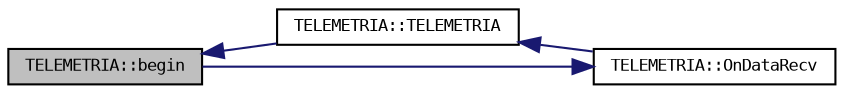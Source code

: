 digraph "TELEMETRIA::begin"
{
  bgcolor="transparent";
  edge [fontname="DejaVuSansMono",fontsize="8",labelfontname="DejaVuSansMono",labelfontsize="8"];
  node [fontname="DejaVuSansMono",fontsize="8",shape=record];
  rankdir="LR";
  Node13 [label="TELEMETRIA::begin",height=0.2,width=0.4,color="black", fillcolor="grey75", style="filled", fontcolor="black"];
  Node13 -> Node14 [dir="back",color="midnightblue",fontsize="8",style="solid",fontname="DejaVuSansMono"];
  Node14 [label="TELEMETRIA::TELEMETRIA",height=0.2,width=0.4,color="black",URL="$classTELEMETRIA.html#ae47c01609eec8284a663dd66e0d7c632"];
  Node14 -> Node15 [dir="back",color="midnightblue",fontsize="8",style="solid",fontname="DejaVuSansMono"];
  Node15 [label="TELEMETRIA::OnDataRecv",height=0.2,width=0.4,color="black",URL="$classTELEMETRIA.html#ace27ccd5888ebc3802a4eb22cc3fd9da"];
  Node15 -> Node13 [dir="back",color="midnightblue",fontsize="8",style="solid",fontname="DejaVuSansMono"];
}
